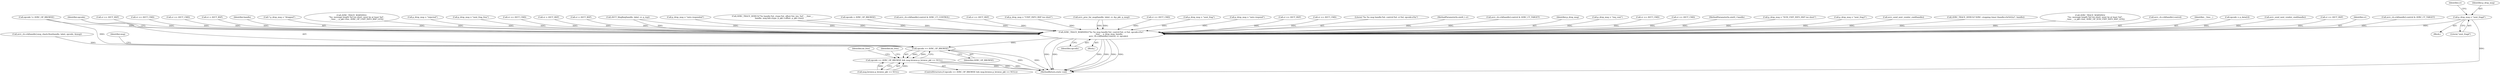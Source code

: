 digraph "0_Android_830cb39cb2a0f1bf6704d264e2a5c5029c175dd7@pointer" {
"1000803" [label="(Call,p_drop_msg = \"sent_fragd\")"];
"1001023" [label="(Call,AVRC_TRACE_WARNING(\"%s %s msg handle:%d, control:%d, cr:%d, opcode:x%x\",\n                       __func__, p_drop_msg, handle,\n                       avrc_cb.ccb[handle].control, cr, opcode))"];
"1001039" [label="(Call,opcode == AVRC_OP_BROWSE)"];
"1001038" [label="(Call,opcode == AVRC_OP_BROWSE && msg.browse.p_browse_pkt == NULL)"];
"1001026" [label="(Identifier,p_drop_msg)"];
"1000788" [label="(Call,p_drop_msg = \"req_cont\")"];
"1000388" [label="(Call,cr == AVCT_CMD)"];
"1001037" [label="(ControlStructure,if (opcode == AVRC_OP_BROWSE && msg.browse.p_browse_pkt == NULL))"];
"1001041" [label="(Identifier,AVRC_OP_BROWSE)"];
"1000684" [label="(Call,cr == AVCT_CMD)"];
"1000803" [label="(Call,p_drop_msg = \"sent_fragd\")"];
"1000962" [label="(Call,opcode != AVRC_OP_BROWSE)"];
"1000129" [label="(MethodParameterIn,uint8_t handle)"];
"1001039" [label="(Call,opcode == AVRC_OP_BROWSE)"];
"1000594" [label="(Call,p_drop_msg = \"SUB_UNIT_INFO_RSP too short\")"];
"1000781" [label="(Block,)"];
"1000793" [label="(Call,p_drop_msg = \"sent_frag3\")"];
"1000310" [label="(Call,AVRC_TRACE_DEBUG(\"%s handle:%d, ctype:%d, offset:%d, len: %d\", __func__,\n                      handle, msg.hdr.ctype, p_pkt->offset, p_pkt->len))"];
"1000933" [label="(Call,avrc_send_next_vendor_cmd(handle))"];
"1001042" [label="(Call,msg.browse.p_browse_pkt == NULL)"];
"1000207" [label="(Call,AVRC_TRACE_DEBUG(\"AVRC: stopping timer (handle=0x%02x)\", handle))"];
"1000581" [label="(Call,AVRC_TRACE_WARNING(\n                \"%s: message length %d too short: must be at least %d\",\n                __func__, p_pkt->len, AVRC_OP_SUB_UNIT_INFO_RSP_LEN))"];
"1001028" [label="(Call,avrc_cb.ccb[handle].control)"];
"1001025" [label="(Identifier,__func__)"];
"1000349" [label="(Call,opcode = p_data[2])"];
"1001051" [label="(Identifier,do_free)"];
"1000815" [label="(Call,avrc_send_next_vendor_cmd(handle))"];
"1000203" [label="(Call,cr == AVCT_RSP)"];
"1001035" [label="(Identifier,cr)"];
"1001038" [label="(Call,opcode == AVRC_OP_BROWSE && msg.browse.p_browse_pkt == NULL)"];
"1001015" [label="(Call,avrc_cb.ccb[handle].msg_cback.Run(handle, label, opcode, &msg))"];
"1000939" [label="(Call,avrc_cb.ccb[handle].control & AVRC_CT_TARGET)"];
"1000805" [label="(Literal,\"sent_fragd\")"];
"1000379" [label="(Call,cr == AVCT_RSP)"];
"1000515" [label="(Call,cr == AVCT_CMD)"];
"1000366" [label="(Call,cr == AVCT_CMD)"];
"1000987" [label="(Call,cr = AVCT_RSP)"];
"1001027" [label="(Identifier,handle)"];
"1000157" [label="(Call,* p_drop_msg = \"dropped\")"];
"1000461" [label="(Call,AVRC_TRACE_WARNING(\n                \"%s: message length %d too short: must be at least %d\",\n                __func__, p_pkt->len, AVRC_OP_UNIT_INFO_RSP_LEN))"];
"1000984" [label="(Call,p_drop_msg = \"rejected\")"];
"1000798" [label="(Call,p_drop_msg = \"sent_frag_free\")"];
"1000827" [label="(Call,cr == AVCT_CMD)"];
"1000566" [label="(Call,cr = AVCT_RSP)"];
"1000809" [label="(Identifier,cr)"];
"1000804" [label="(Identifier,p_drop_msg)"];
"1000446" [label="(Call,cr = AVCT_RSP)"];
"1001040" [label="(Identifier,opcode)"];
"1000996" [label="(Call,AVCT_MsgReq(handle, label, cr, p_rsp))"];
"1000569" [label="(Call,p_drop_msg = \"auto responded\")"];
"1000242" [label="(Call,opcode = AVRC_OP_BROWSE)"];
"1000370" [label="(Call,avrc_cb.ccb[handle].control & AVRC_CT_CONTROL)"];
"1000808" [label="(Call,cr == AVCT_RSP)"];
"1000474" [label="(Call,p_drop_msg = \"UNIT_INFO_RSP too short\")"];
"1000753" [label="(Call,avrc_proc_far_msg(handle, label, cr, &p_pkt, p_msg))"];
"1000740" [label="(Call,cr == AVCT_CMD)"];
"1001054" [label="(Identifier,do_free)"];
"1000783" [label="(Call,p_drop_msg = \"sent_frag\")"];
"1001036" [label="(Identifier,opcode)"];
"1001023" [label="(Call,AVRC_TRACE_WARNING(\"%s %s msg handle:%d, control:%d, cr:%d, opcode:x%x\",\n                       __func__, p_drop_msg, handle,\n                       avrc_cb.ccb[handle].control, cr, opcode))"];
"1000449" [label="(Call,p_drop_msg = \"auto respond\")"];
"1000929" [label="(Call,cr == AVCT_RSP)"];
"1000948" [label="(Call,cr == AVCT_CMD)"];
"1001022" [label="(Block,)"];
"1001024" [label="(Literal,\"%s %s msg handle:%d, control:%d, cr:%d, opcode:x%x\")"];
"1000131" [label="(MethodParameterIn,uint8_t cr)"];
"1001045" [label="(Identifier,msg)"];
"1001057" [label="(MethodReturn,static void)"];
"1000357" [label="(Call,avrc_cb.ccb[handle].control & AVRC_CT_TARGET)"];
"1000803" -> "1000781"  [label="AST: "];
"1000803" -> "1000805"  [label="CFG: "];
"1000804" -> "1000803"  [label="AST: "];
"1000805" -> "1000803"  [label="AST: "];
"1000809" -> "1000803"  [label="CFG: "];
"1000803" -> "1001057"  [label="DDG: "];
"1000803" -> "1001023"  [label="DDG: "];
"1001023" -> "1001022"  [label="AST: "];
"1001023" -> "1001036"  [label="CFG: "];
"1001024" -> "1001023"  [label="AST: "];
"1001025" -> "1001023"  [label="AST: "];
"1001026" -> "1001023"  [label="AST: "];
"1001027" -> "1001023"  [label="AST: "];
"1001028" -> "1001023"  [label="AST: "];
"1001035" -> "1001023"  [label="AST: "];
"1001036" -> "1001023"  [label="AST: "];
"1001040" -> "1001023"  [label="CFG: "];
"1001023" -> "1001057"  [label="DDG: "];
"1001023" -> "1001057"  [label="DDG: "];
"1001023" -> "1001057"  [label="DDG: "];
"1001023" -> "1001057"  [label="DDG: "];
"1001023" -> "1001057"  [label="DDG: "];
"1001023" -> "1001057"  [label="DDG: "];
"1000310" -> "1001023"  [label="DDG: "];
"1000310" -> "1001023"  [label="DDG: "];
"1000581" -> "1001023"  [label="DDG: "];
"1000461" -> "1001023"  [label="DDG: "];
"1000788" -> "1001023"  [label="DDG: "];
"1000594" -> "1001023"  [label="DDG: "];
"1000157" -> "1001023"  [label="DDG: "];
"1000449" -> "1001023"  [label="DDG: "];
"1000569" -> "1001023"  [label="DDG: "];
"1000984" -> "1001023"  [label="DDG: "];
"1000798" -> "1001023"  [label="DDG: "];
"1000783" -> "1001023"  [label="DDG: "];
"1000793" -> "1001023"  [label="DDG: "];
"1000474" -> "1001023"  [label="DDG: "];
"1000753" -> "1001023"  [label="DDG: "];
"1000753" -> "1001023"  [label="DDG: "];
"1000815" -> "1001023"  [label="DDG: "];
"1000207" -> "1001023"  [label="DDG: "];
"1000933" -> "1001023"  [label="DDG: "];
"1000996" -> "1001023"  [label="DDG: "];
"1000996" -> "1001023"  [label="DDG: "];
"1000129" -> "1001023"  [label="DDG: "];
"1000939" -> "1001023"  [label="DDG: "];
"1000357" -> "1001023"  [label="DDG: "];
"1000370" -> "1001023"  [label="DDG: "];
"1000388" -> "1001023"  [label="DDG: "];
"1000684" -> "1001023"  [label="DDG: "];
"1000379" -> "1001023"  [label="DDG: "];
"1000366" -> "1001023"  [label="DDG: "];
"1000948" -> "1001023"  [label="DDG: "];
"1000987" -> "1001023"  [label="DDG: "];
"1000808" -> "1001023"  [label="DDG: "];
"1000446" -> "1001023"  [label="DDG: "];
"1000515" -> "1001023"  [label="DDG: "];
"1000827" -> "1001023"  [label="DDG: "];
"1000566" -> "1001023"  [label="DDG: "];
"1000929" -> "1001023"  [label="DDG: "];
"1000740" -> "1001023"  [label="DDG: "];
"1000203" -> "1001023"  [label="DDG: "];
"1000131" -> "1001023"  [label="DDG: "];
"1000349" -> "1001023"  [label="DDG: "];
"1000962" -> "1001023"  [label="DDG: "];
"1000242" -> "1001023"  [label="DDG: "];
"1001023" -> "1001039"  [label="DDG: "];
"1001039" -> "1001038"  [label="AST: "];
"1001039" -> "1001041"  [label="CFG: "];
"1001040" -> "1001039"  [label="AST: "];
"1001041" -> "1001039"  [label="AST: "];
"1001045" -> "1001039"  [label="CFG: "];
"1001038" -> "1001039"  [label="CFG: "];
"1001039" -> "1001057"  [label="DDG: "];
"1001039" -> "1001057"  [label="DDG: "];
"1001039" -> "1001038"  [label="DDG: "];
"1001039" -> "1001038"  [label="DDG: "];
"1001015" -> "1001039"  [label="DDG: "];
"1000962" -> "1001039"  [label="DDG: "];
"1001038" -> "1001037"  [label="AST: "];
"1001038" -> "1001042"  [label="CFG: "];
"1001042" -> "1001038"  [label="AST: "];
"1001051" -> "1001038"  [label="CFG: "];
"1001054" -> "1001038"  [label="CFG: "];
"1001038" -> "1001057"  [label="DDG: "];
"1001038" -> "1001057"  [label="DDG: "];
"1001038" -> "1001057"  [label="DDG: "];
"1001042" -> "1001038"  [label="DDG: "];
"1001042" -> "1001038"  [label="DDG: "];
}
